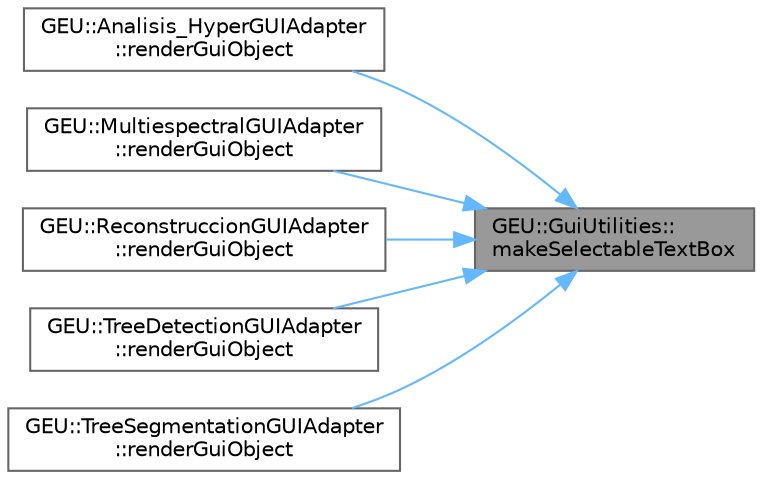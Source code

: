 digraph "GEU::GuiUtilities::makeSelectableTextBox"
{
 // LATEX_PDF_SIZE
  bgcolor="transparent";
  edge [fontname=Helvetica,fontsize=10,labelfontname=Helvetica,labelfontsize=10];
  node [fontname=Helvetica,fontsize=10,shape=box,height=0.2,width=0.4];
  rankdir="RL";
  Node1 [id="Node000001",label="GEU::GuiUtilities::\lmakeSelectableTextBox",height=0.2,width=0.4,color="gray40", fillcolor="grey60", style="filled", fontcolor="black",tooltip=" "];
  Node1 -> Node2 [id="edge1_Node000001_Node000002",dir="back",color="steelblue1",style="solid",tooltip=" "];
  Node2 [id="Node000002",label="GEU::Analisis_HyperGUIAdapter\l::renderGuiObject",height=0.2,width=0.4,color="grey40", fillcolor="white", style="filled",URL="$d4/d01/class_g_e_u_1_1_analisis___hyper_g_u_i_adapter.html#a156725e979aa472099001c430bb20a5c",tooltip="Custom module GUI window contents."];
  Node1 -> Node3 [id="edge2_Node000001_Node000003",dir="back",color="steelblue1",style="solid",tooltip=" "];
  Node3 [id="Node000003",label="GEU::MultiespectralGUIAdapter\l::renderGuiObject",height=0.2,width=0.4,color="grey40", fillcolor="white", style="filled",URL="$de/d02/class_g_e_u_1_1_multiespectral_g_u_i_adapter.html#a30cdb8738563252a05b2da154c3f864d",tooltip="Custom module GUI window contents."];
  Node1 -> Node4 [id="edge3_Node000001_Node000004",dir="back",color="steelblue1",style="solid",tooltip=" "];
  Node4 [id="Node000004",label="GEU::ReconstruccionGUIAdapter\l::renderGuiObject",height=0.2,width=0.4,color="grey40", fillcolor="white", style="filled",URL="$d5/d03/class_g_e_u_1_1_reconstruccion_g_u_i_adapter.html#a2918ca118794a47873dbc1df297d68d7",tooltip="Custom module GUI window contents."];
  Node1 -> Node5 [id="edge4_Node000001_Node000005",dir="back",color="steelblue1",style="solid",tooltip=" "];
  Node5 [id="Node000005",label="GEU::TreeDetectionGUIAdapter\l::renderGuiObject",height=0.2,width=0.4,color="grey40", fillcolor="white", style="filled",URL="$d3/d07/class_g_e_u_1_1_tree_detection_g_u_i_adapter.html#aad85feb2429451bc4e566d9339f6d0dc",tooltip="Custom module GUI window contents."];
  Node1 -> Node6 [id="edge5_Node000001_Node000006",dir="back",color="steelblue1",style="solid",tooltip=" "];
  Node6 [id="Node000006",label="GEU::TreeSegmentationGUIAdapter\l::renderGuiObject",height=0.2,width=0.4,color="grey40", fillcolor="white", style="filled",URL="$d6/d00/class_g_e_u_1_1_tree_segmentation_g_u_i_adapter.html#afcda560180acc4f5fbd7caeaa40f9018",tooltip="Custom module GUI window contents."];
}
